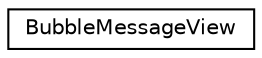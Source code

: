 digraph G
{
  edge [fontname="Helvetica",fontsize="10",labelfontname="Helvetica",labelfontsize="10"];
  node [fontname="Helvetica",fontsize="10",shape=record];
  rankdir="LR";
  Node1 [label="BubbleMessageView",height=0.2,width=0.4,color="black", fillcolor="white", style="filled",URL="$interface_bubble_message_view.html"];
}
